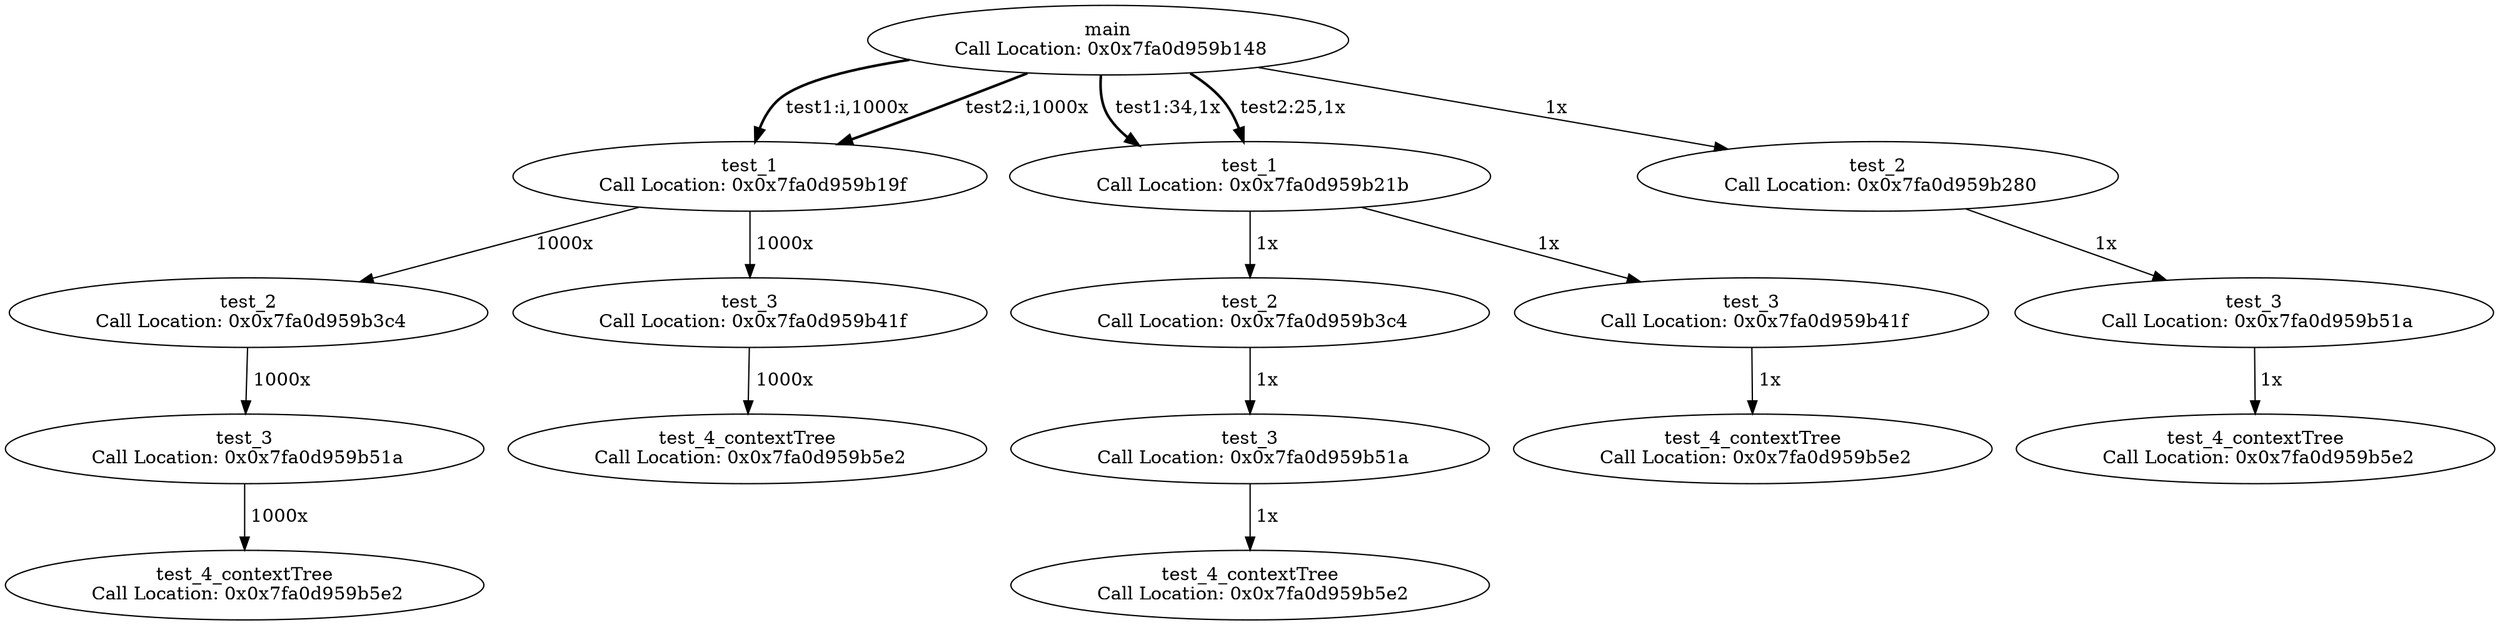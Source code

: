 digraph ContextTree {
main0x7fffbe14eeb0[label="main\n Call Location: 0x0x7fa0d959b148"];
main0x7fffbe14eeb0 -> test_10x7fffbe14ef90[style=bold, label=" test1:i,1000x"];
main0x7fffbe14eeb0 -> test_10x7fffbe14ef90[style=bold, label=" test2:i,1000x"];
main0x7fffbe14eeb0 -> test_10x7fffbe14f5d0[style=bold, label=" test1:34,1x"];
main0x7fffbe14eeb0 -> test_10x7fffbe14f5d0[style=bold, label=" test2:25,1x"];
main0x7fffbe14eeb0 -> test_20x7fffbe14fbf0[label=" 1x"];
test_10x7fffbe14ef90[label="test_1\n Call Location: 0x0x7fa0d959b19f"];
test_10x7fffbe14ef90 -> test_20x7fffbe14f0f0[label=" 1000x"];
test_10x7fffbe14ef90 -> test_30x7fffbe14f410[label=" 1000x"];
test_20x7fffbe14f0f0[label="test_2\n Call Location: 0x0x7fa0d959b3c4"];
test_20x7fffbe14f0f0 -> test_30x7fffbe14f1b0[label=" 1000x"];
test_30x7fffbe14f1b0[label="test_3\n Call Location: 0x0x7fa0d959b51a"];
test_30x7fffbe14f1b0 -> test_4_contextTree0x7fffbe14f2d0[label=" 1000x"];
test_4_contextTree0x7fffbe14f2d0[label="test_4_contextTree\n Call Location: 0x0x7fa0d959b5e2"];
test_30x7fffbe14f410[label="test_3\n Call Location: 0x0x7fa0d959b41f"];
test_30x7fffbe14f410 -> test_4_contextTree0x7fffbe14f4f0[label=" 1000x"];
test_4_contextTree0x7fffbe14f4f0[label="test_4_contextTree\n Call Location: 0x0x7fa0d959b5e2"];
test_10x7fffbe14f5d0[label="test_1\n Call Location: 0x0x7fa0d959b21b"];
test_10x7fffbe14f5d0 -> test_20x7fffbe14f710[label=" 1x"];
test_10x7fffbe14f5d0 -> test_30x7fffbe14fa20[label=" 1x"];
test_20x7fffbe14f710[label="test_2\n Call Location: 0x0x7fa0d959b3c4"];
test_20x7fffbe14f710 -> test_30x7fffbe14f860[label=" 1x"];
test_30x7fffbe14f860[label="test_3\n Call Location: 0x0x7fa0d959b51a"];
test_30x7fffbe14f860 -> test_4_contextTree0x7fffbe14f960[label=" 1x"];
test_4_contextTree0x7fffbe14f960[label="test_4_contextTree\n Call Location: 0x0x7fa0d959b5e2"];
test_30x7fffbe14fa20[label="test_3\n Call Location: 0x0x7fa0d959b41f"];
test_30x7fffbe14fa20 -> test_4_contextTree0x7fffbe14fb00[label=" 1x"];
test_4_contextTree0x7fffbe14fb00[label="test_4_contextTree\n Call Location: 0x0x7fa0d959b5e2"];
test_20x7fffbe14fbf0[label="test_2\n Call Location: 0x0x7fa0d959b280"];
test_20x7fffbe14fbf0 -> test_30x7fffbe14fce0[label=" 1x"];
test_30x7fffbe14fce0[label="test_3\n Call Location: 0x0x7fa0d959b51a"];
test_30x7fffbe14fce0 -> test_4_contextTree0x7fffbe14fdc0[label=" 1x"];
test_4_contextTree0x7fffbe14fdc0[label="test_4_contextTree\n Call Location: 0x0x7fa0d959b5e2"];
}
